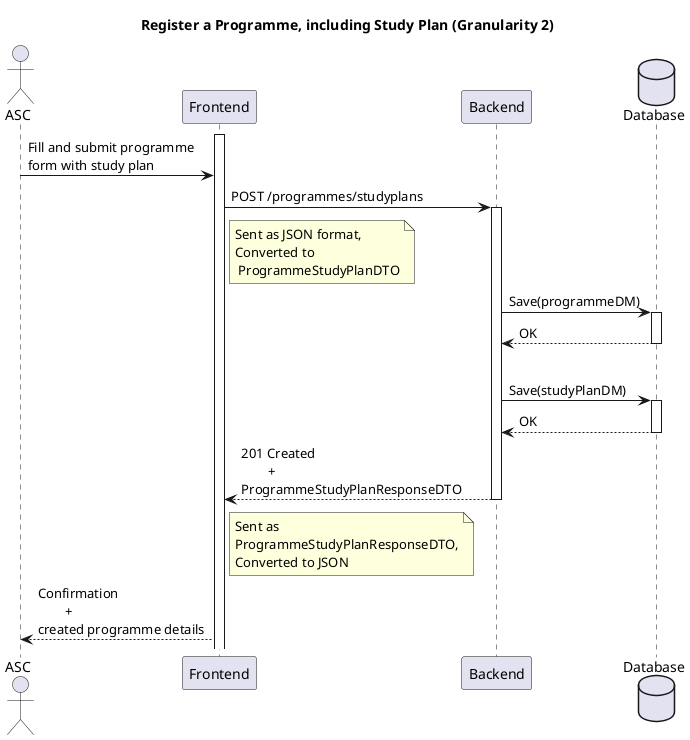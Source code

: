 @startuml
title Register a Programme, including Study Plan (Granularity 2)


actor ASC
participant Frontend
participant Backend
database Database

activate Frontend
ASC -> Frontend: Fill and submit programme \nform with study plan

Frontend -> Backend: POST /programmes/studyplans
activate Backend
note right Frontend
  Sent as JSON format,
  Converted to
   ProgrammeStudyPlanDTO
end note

Backend -> Database: Save(programmeDM)
activate Database
Database --> Backend: OK
deactivate Database
|||
Backend -> Database: Save(studyPlanDM)
activate Database
Database --> Backend: OK
deactivate Database

Backend --> Frontend: 201 Created \n\t+ \nProgrammeStudyPlanResponseDTO\t
deactivate Backend
note right Frontend
  Sent as
  ProgrammeStudyPlanResponseDTO,
  Converted to JSON
end note

Frontend --> ASC: Confirmation \n\t+ \ncreated programme details
@enduml
